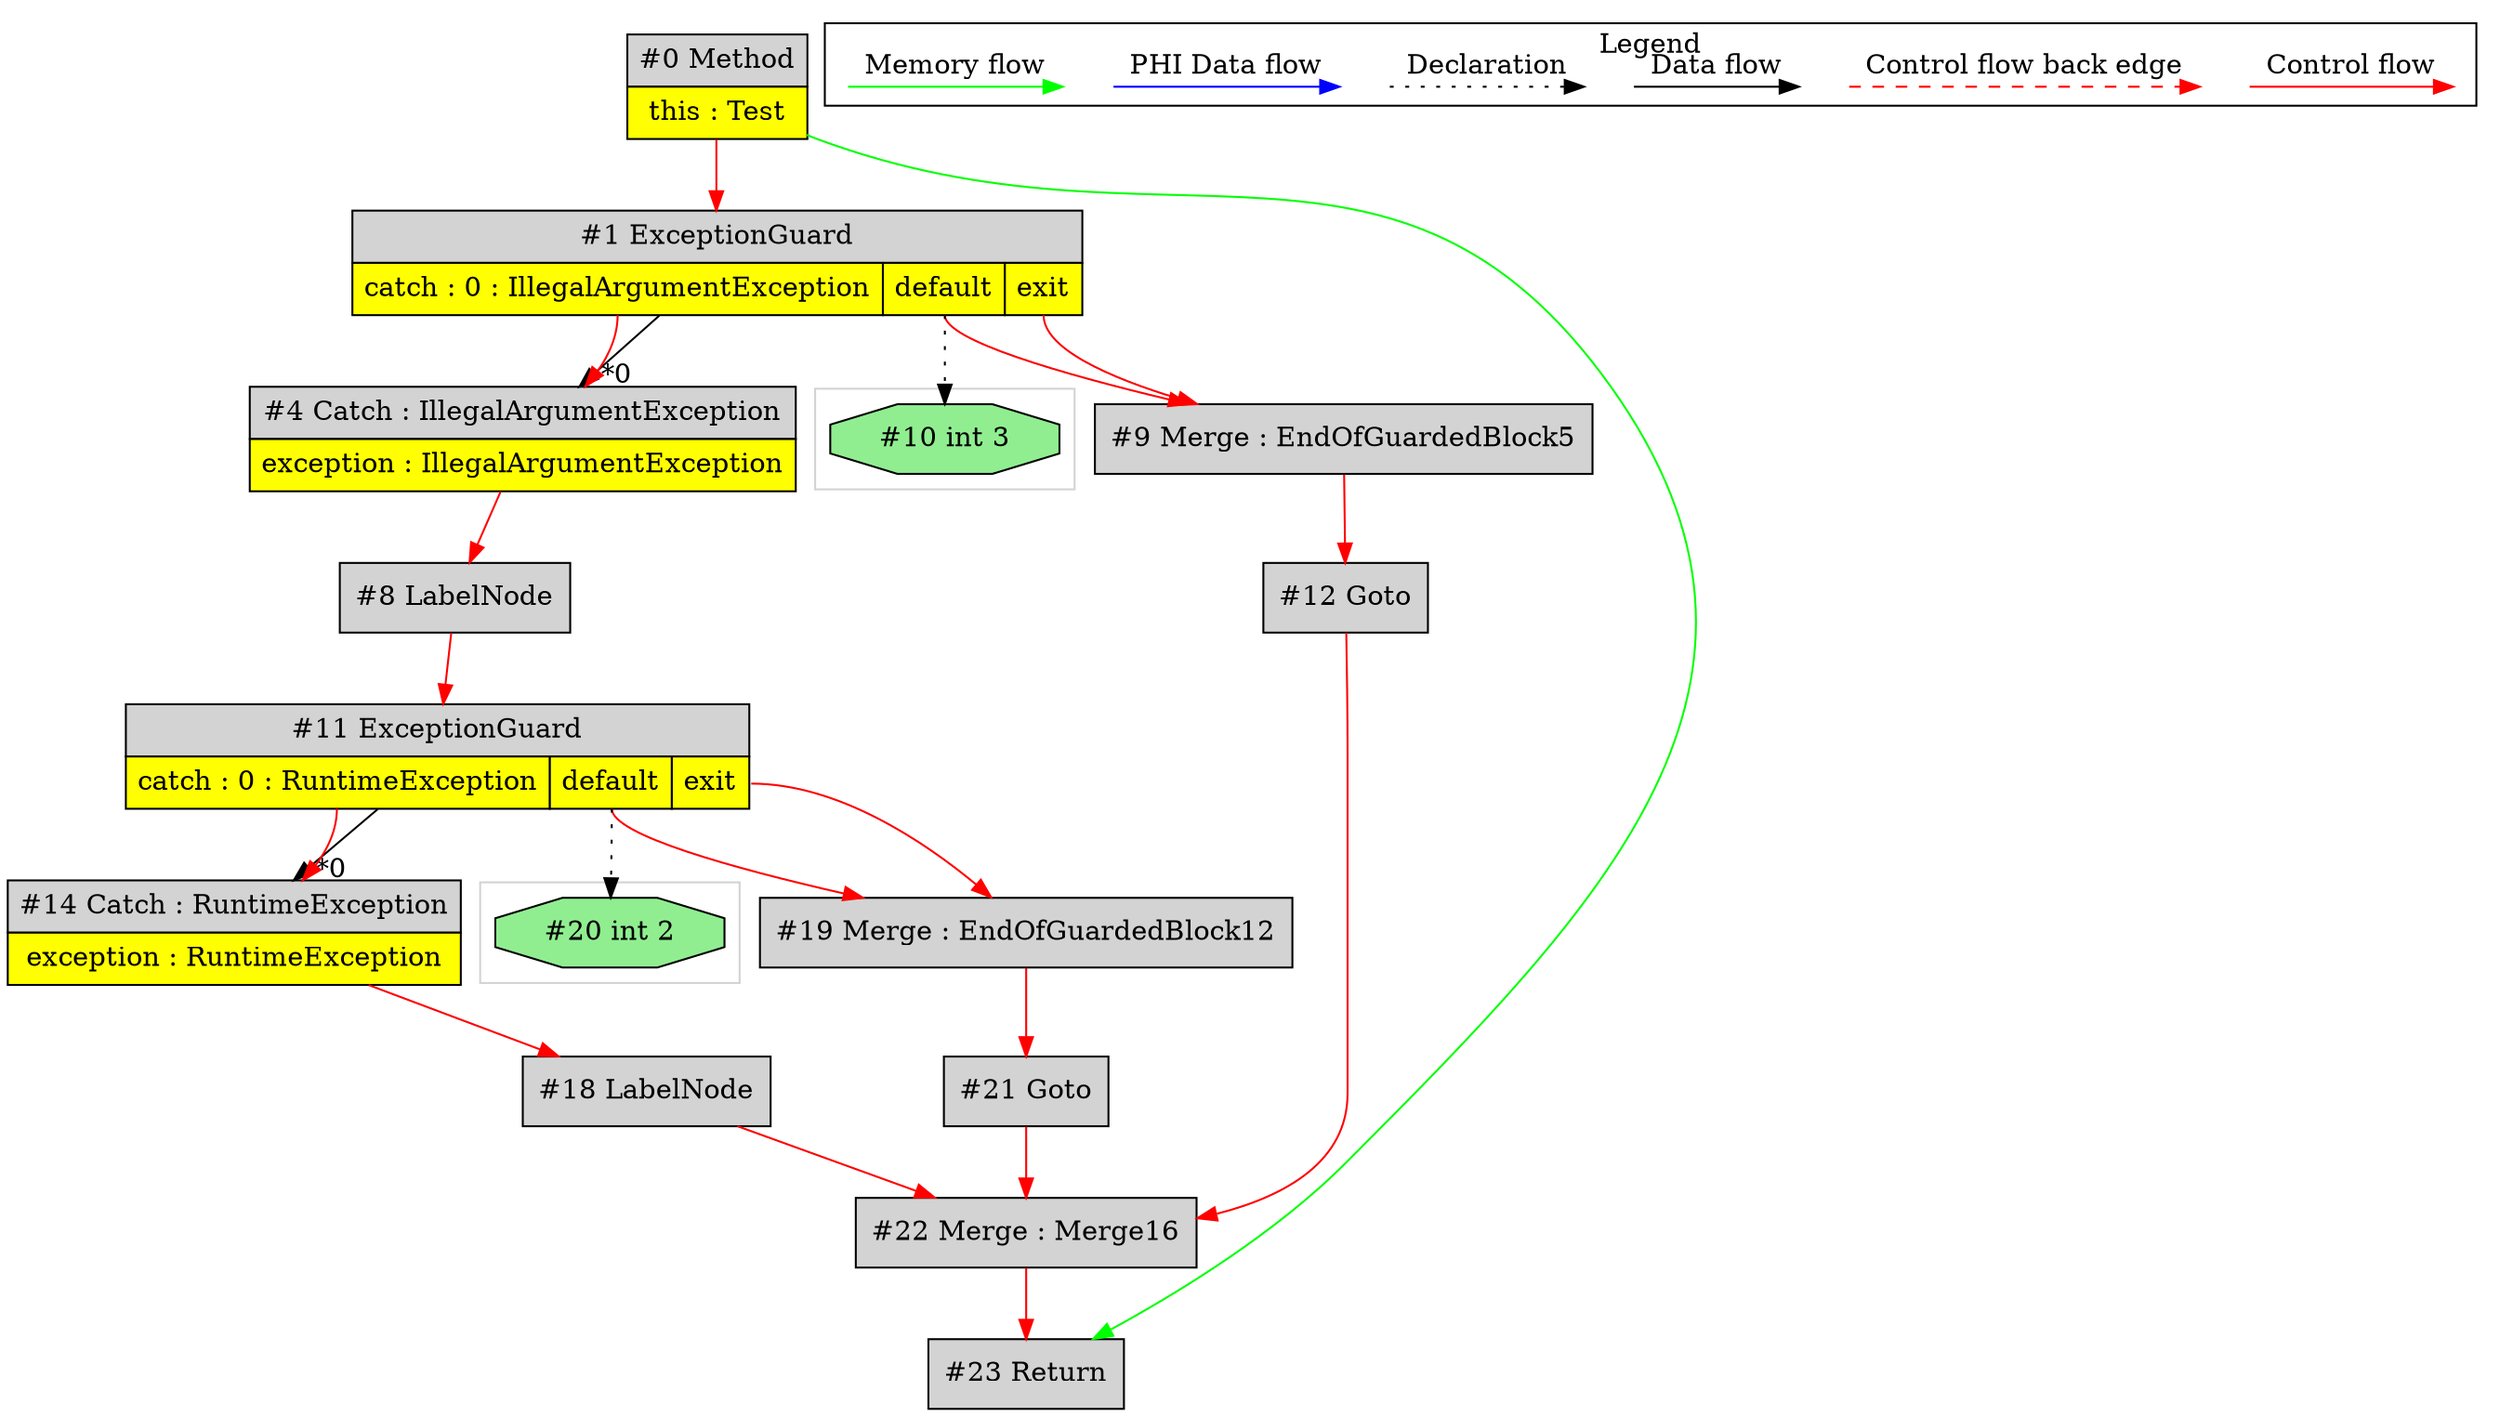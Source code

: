 digraph {
 ordering="in";
 node0[margin="0", label=<<table border="0" cellborder="1" cellspacing="0" cellpadding="5"><tr><td colspan="1">#0 Method</td></tr><tr><td port="prj2" bgcolor="yellow">this : Test</td></tr></table>>,shape=none, fillcolor=lightgrey, style=filled];
 node1[margin="0", label=<<table border="0" cellborder="1" cellspacing="0" cellpadding="5"><tr><td colspan="3">#1 ExceptionGuard</td></tr><tr><td port="prj3" bgcolor="yellow">catch : 0 : IllegalArgumentException</td><td port="prj6" bgcolor="yellow">default</td><td port="prj5" bgcolor="yellow">exit</td></tr></table>>,shape=none, fillcolor=lightgrey, style=filled];
 node0 -> node1[labeldistance=2, color=red, fontcolor=red];
 node4[margin="0", label=<<table border="0" cellborder="1" cellspacing="0" cellpadding="5"><tr><td colspan="1">#4 Catch : IllegalArgumentException</td></tr><tr><td port="prj7" bgcolor="yellow">exception : IllegalArgumentException</td></tr></table>>,shape=none, fillcolor=lightgrey, style=filled];
 node1 -> node4[headlabel="*0", labeldistance=2];
 node1:prj3 -> node4[labeldistance=2, color=red, fontcolor=red];
 node8[label="#8 LabelNode",shape=box, fillcolor=lightgrey, style=filled];
 node4 -> node8[labeldistance=2, color=red, fontcolor=red];
 node11[margin="0", label=<<table border="0" cellborder="1" cellspacing="0" cellpadding="5"><tr><td colspan="3">#11 ExceptionGuard</td></tr><tr><td port="prj13" bgcolor="yellow">catch : 0 : RuntimeException</td><td port="prj15" bgcolor="yellow">default</td><td port="prj16" bgcolor="yellow">exit</td></tr></table>>,shape=none, fillcolor=lightgrey, style=filled];
 node8 -> node11[labeldistance=2, color=red, fontcolor=red];
 node19[label="#19 Merge : EndOfGuardedBlock12",shape=box, fillcolor=lightgrey, style=filled];
 node11:prj15 -> node19[labeldistance=2, color=red, fontcolor=red];
 node11:prj16 -> node19[labeldistance=2, color=red, fontcolor=red];
 node20[label="#20 int 2",shape=octagon, fillcolor=lightgreen, style=filled];
 node11:prj15 -> node20[style=dotted];
 node21[label="#21 Goto",shape=box, fillcolor=lightgrey, style=filled];
 node19 -> node21[labeldistance=2, color=red, fontcolor=red];
 node22[label="#22 Merge : Merge16",shape=box, fillcolor=lightgrey, style=filled];
 node12 -> node22[labeldistance=2, color=red, fontcolor=red];
 node21 -> node22[labeldistance=2, color=red, fontcolor=red];
 node18 -> node22[labeldistance=2, color=red, fontcolor=red];
 node18[label="#18 LabelNode",shape=box, fillcolor=lightgrey, style=filled];
 node14 -> node18[labeldistance=2, color=red, fontcolor=red];
 node14[margin="0", label=<<table border="0" cellborder="1" cellspacing="0" cellpadding="5"><tr><td colspan="1">#14 Catch : RuntimeException</td></tr><tr><td port="prj17" bgcolor="yellow">exception : RuntimeException</td></tr></table>>,shape=none, fillcolor=lightgrey, style=filled];
 node11 -> node14[headlabel="*0", labeldistance=2];
 node11:prj13 -> node14[labeldistance=2, color=red, fontcolor=red];
 node12[label="#12 Goto",shape=box, fillcolor=lightgrey, style=filled];
 node9 -> node12[labeldistance=2, color=red, fontcolor=red];
 node9[label="#9 Merge : EndOfGuardedBlock5",shape=box, fillcolor=lightgrey, style=filled];
 node1:prj6 -> node9[labeldistance=2, color=red, fontcolor=red];
 node1:prj5 -> node9[labeldistance=2, color=red, fontcolor=red];
 node10[label="#10 int 3",shape=octagon, fillcolor=lightgreen, style=filled];
 node1:prj6 -> node10[style=dotted];
 node23[label="#23 Return",shape=box, fillcolor=lightgrey, style=filled];
 node22 -> node23[labeldistance=2, color=red, fontcolor=red];
 node0 -> node23[labeldistance=2, color=green, constraint=false];
 subgraph cluster_0 {
  color=lightgray;
  node20;
 }
 subgraph cluster_1 {
  color=lightgray;
  node10;
 }
 subgraph cluster_000 {
  label = "Legend";
  node [shape=point]
  {
   rank=same;
   c0 [style = invis];
   c1 [style = invis];
   c2 [style = invis];
   c3 [style = invis];
   d0 [style = invis];
   d1 [style = invis];
   d2 [style = invis];
   d3 [style = invis];
   d4 [style = invis];
   d5 [style = invis];
   d6 [style = invis];
   d7 [style = invis];
  }
  c0 -> c1 [label="Control flow", style=solid, color=red]
  c2 -> c3 [label="Control flow back edge", style=dashed, color=red]
  d0 -> d1 [label="Data flow"]
  d2 -> d3 [label="Declaration", style=dotted]
  d4 -> d5 [label="PHI Data flow", color=blue]
  d6 -> d7 [label="Memory flow", color=green]
 }

}
